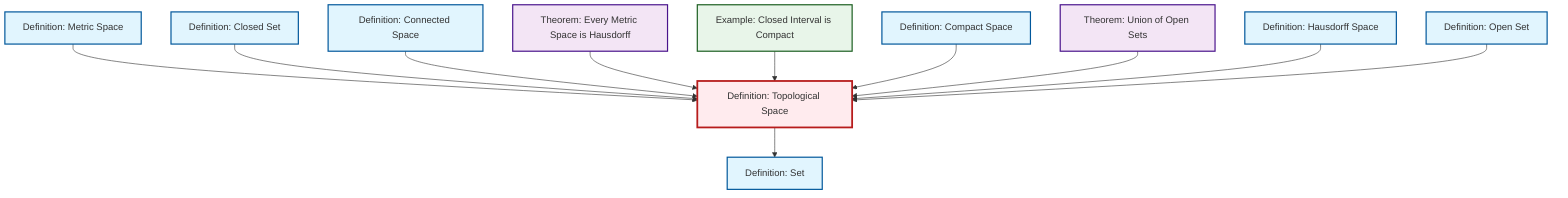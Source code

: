 graph TD
    classDef definition fill:#e1f5fe,stroke:#01579b,stroke-width:2px
    classDef theorem fill:#f3e5f5,stroke:#4a148c,stroke-width:2px
    classDef axiom fill:#fff3e0,stroke:#e65100,stroke-width:2px
    classDef example fill:#e8f5e9,stroke:#1b5e20,stroke-width:2px
    classDef current fill:#ffebee,stroke:#b71c1c,stroke-width:3px
    def-topological-space["Definition: Topological Space"]:::definition
    thm-union-open-sets["Theorem: Union of Open Sets"]:::theorem
    def-connected["Definition: Connected Space"]:::definition
    def-hausdorff["Definition: Hausdorff Space"]:::definition
    def-set["Definition: Set"]:::definition
    def-compact["Definition: Compact Space"]:::definition
    ex-closed-interval-compact["Example: Closed Interval is Compact"]:::example
    def-metric-space["Definition: Metric Space"]:::definition
    def-open-set["Definition: Open Set"]:::definition
    def-closed-set["Definition: Closed Set"]:::definition
    thm-metric-hausdorff["Theorem: Every Metric Space is Hausdorff"]:::theorem
    def-metric-space --> def-topological-space
    def-closed-set --> def-topological-space
    def-connected --> def-topological-space
    thm-metric-hausdorff --> def-topological-space
    ex-closed-interval-compact --> def-topological-space
    def-compact --> def-topological-space
    thm-union-open-sets --> def-topological-space
    def-hausdorff --> def-topological-space
    def-topological-space --> def-set
    def-open-set --> def-topological-space
    class def-topological-space current